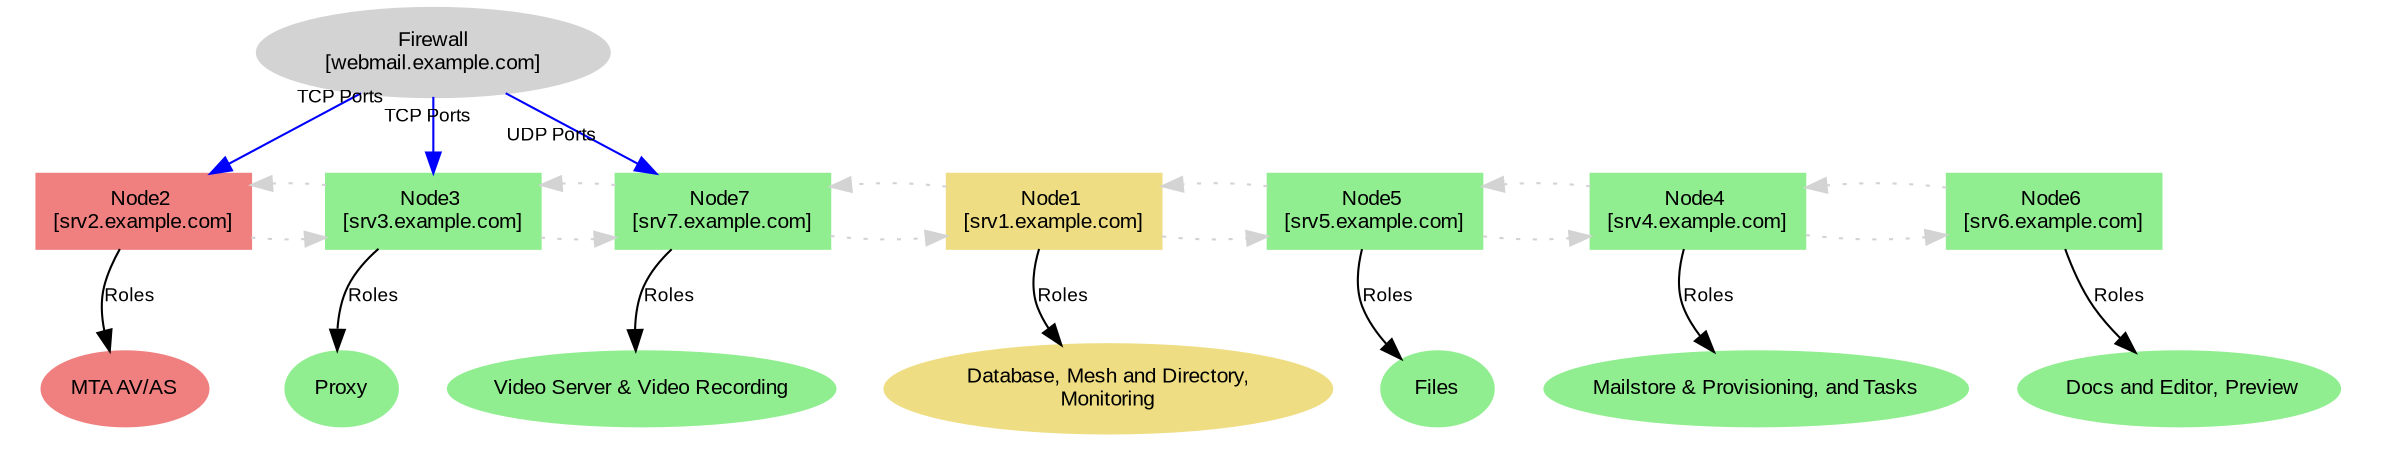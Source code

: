 digraph NetworkWithPortForwarding {
    rankdir=TB;
    node [shape=box, style=filled, fontname="Arial", fontsize=10];

    // Firewall node
    "Firewall" [label="Firewall\n[webmail.example.com]", shape=ellipse, style=filled, color=lightgrey];

    "Node1 (Server)" [label="Node1 \n[srv1.example.com]", shape=box, style=filled, color=lightgoldenrod];

    subgraph cluster_roles_node1 {
        label = ""; // Remove default cluster label
        color = none; // Remove box boundary

        "RolesNode1" [label="Database, Mesh and Directory,\nMonitoring", 
                      shape=ellipse, style=filled, color=lightgoldenrod, fontname="Arial", fontsize=10];
    }

    "Node2 (Server)" [label="Node2 \n[srv2.example.com]", shape=box, style=filled, color=lightcoral];

    subgraph cluster_roles_node2 {
        label = ""; // Remove default cluster label
        color = none; // Remove box boundary

        "RolesNode2" [label="MTA AV/AS", 
                      shape=ellipse, style=filled, color=lightcoral, fontname="Arial", fontsize=10];
    }

    "Node3 (Server)" [label="Node3 \n[srv3.example.com]", shape=box, style=filled, color=lightgreen];

    subgraph cluster_roles_node3 {
        label = ""; // Remove default cluster label
        color = none; // Remove box boundary

        "RolesNode3" [label="Proxy", 
                      shape=ellipse, style=filled, color=lightgreen, fontname="Arial", fontsize=10];
    }

   "Node4 (Server)" [label="Node4 \n[srv4.example.com]", shape=box, style=filled, color=lightgreen];

    subgraph cluster_roles_node4 {
        label = ""; // Remove default cluster label
        color = none; // Remove box boundary

        "RolesNode4" [label="Mailstore & Provisioning, and Tasks", 
                      shape=ellipse, style=filled, color=lightgreen, fontname="Arial", fontsize=10];
    }

   "Node5 (Server)" [label="Node5 \n[srv5.example.com]", shape=box, style=filled, color=lightgreen];

    subgraph cluster_roles_node5 {
        label = ""; // Remove default cluster label
        color = none; // Remove box boundary

        "RolesNode5" [label="Files", 
                      shape=ellipse, style=filled, color=lightgreen, fontname="Arial", fontsize=10];
    }

    "Node6 (Server)" [label="Node6 \n[srv6.example.com]", shape=box, style=filled, color=lightgreen];

    subgraph cluster_roles_node6 {
        label = ""; // Remove default cluster label
        color = none; // Remove box boundary

        "RolesNode6" [label=" Docs and Editor, Preview", 
                      shape=ellipse, style=filled, color=lightgreen, fontname="Arial", fontsize=10];
    }

    "Node7 (Server)" [label="Node7 \n[srv7.example.com]", shape=box, style=filled, color=lightgreen];

    subgraph cluster_roles_node7 {
        label = ""; // Remove default cluster label
        color = none; // Remove box boundary

        "RolesNode7" [label="Video Server & Video Recording", 
                      shape=ellipse, style=filled, color=lightgreen, fontname="Arial", fontsize=10];
    }

    // Rank constraints to place Firewall above other nodes
    { rank=min; "Firewall"; }
    { rank=same; "Node1 (Server)"; "Node2 (Server)"; "Node3 (Server)"; "Node4 (Server)"; "Node5 (Server)"; "Node6 (Server)"; "Node7 (Server)";}

    // Port forwarding arrows
    "Firewall" -> "Node2 (Server)" [color=blue, taillabel="TCP Ports", labeldistance=1, labelangle=-15, fontname="Arial", fontsize=9];
    "Firewall" -> "Node3 (Server)" [color=blue, taillabel="TCP Ports", labeldistance=1, labelangle=-15, fontname="Arial", fontsize=9];
    "Firewall" -> "Node7 (Server)" [color=blue, taillabel="UDP Ports", labeldistance=3, labelangle=-15, fontname="Arial", fontsize=9];


    // Connect nodes to their respective roles with visible edges
    "Node1 (Server)" -> "RolesNode1" [label="Roles", color=black, fontname="Arial", fontsize=9];
    "Node2 (Server)" -> "RolesNode2" [label="Roles", color=black, fontname="Arial", fontsize=9];
    "Node3 (Server)" -> "RolesNode3" [label="Roles", color=black, fontname="Arial", fontsize=9];
    "Node4 (Server)" -> "RolesNode4" [label="Roles", color=black, fontname="Arial", fontsize=9];
    "Node5 (Server)" -> "RolesNode5" [label="Roles", color=black, fontname="Arial", fontsize=9];
    "Node6 (Server)" -> "RolesNode6" [label="Roles", color=black, fontname="Arial", fontsize=9];
    "Node7 (Server)" -> "RolesNode7" [label="Roles", color=black, fontname="Arial", fontsize=9];


    // Network-like connections between nodes using dashed lines (corrected to directed edges)
    "Node2 (Server)" -> "Node3 (Server)" [style=dotted, color=lightgrey];
    "Node3 (Server)" -> "Node2 (Server)" [style=dotted, color=lightgrey];

    "Node3 (Server)" -> "Node7 (Server)" [style=dotted, color=lightgrey];
    "Node7 (Server)" -> "Node3 (Server)" [style=dotted, color=lightgrey];

    "Node7 (Server)" -> "Node1 (Server)" [style=dotted, color=lightgrey];
    "Node1 (Server)" -> "Node7 (Server)" [style=dotted, color=lightgrey];

    "Node1 (Server)" -> "Node5 (Server)" [style=dotted, color=lightgrey];
    "Node5 (Server)" -> "Node1 (Server)" [style=dotted, color=lightgrey];

    "Node5 (Server)" -> "Node4 (Server)" [style=dotted, color=lightgrey];
    "Node4 (Server)" -> "Node5 (Server)" [style=dotted, color=lightgrey];

    "Node4 (Server)" -> "Node6 (Server)" [style=dotted, color=lightgrey];
    "Node6 (Server)" -> "Node4 (Server)" [style=dotted, color=lightgrey];


    // Connect nodes to their respective roles (invisible links for structure)
    "Node1 (Server)" -> "RolesNode1" [style=invis];
    "Node2 (Server)" -> "RolesNode2" [style=invis];
    "Node3 (Server)" -> "RolesNode3" [style=invis];
    "Node4 (Server)" -> "RolesNode4" [style=invis];
    "Node5 (Server)" -> "RolesNode5" [style=invis];
    "Node6 (Server)" -> "RolesNode6" [style=invis];
    "Node7 (Server)" -> "RolesNode7" [style=invis];


}
